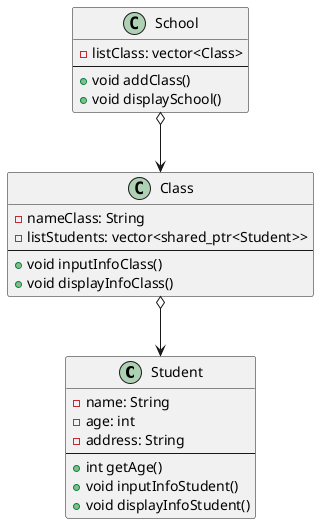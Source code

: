 @startuml

class Student {
    - name: String
    - age: int
    - address: String
    --
    + int getAge()
    + void inputInfoStudent()
    + void displayInfoStudent()
}

class Class {
    - nameClass: String
    - listStudents: vector<shared_ptr<Student>>
    --
    + void inputInfoClass()
    + void displayInfoClass()
}

class School {
    - listClass: vector<Class>
    --
    + void addClass()
    + void displaySchool()
}

Class o--> Student
School o--> Class

@enduml
